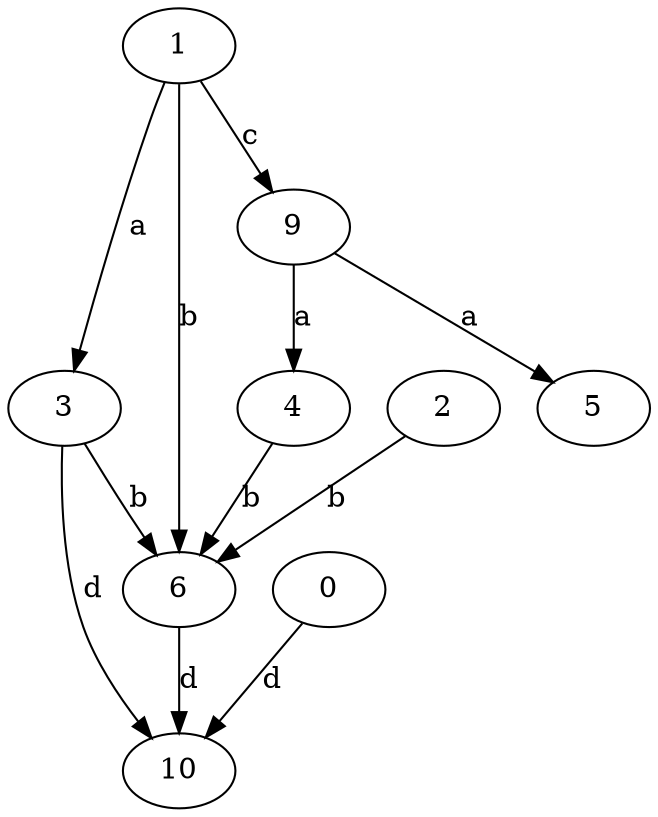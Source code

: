 strict digraph  {
2;
3;
4;
0;
5;
6;
9;
1;
10;
2 -> 6  [label=b];
3 -> 6  [label=b];
3 -> 10  [label=d];
4 -> 6  [label=b];
0 -> 10  [label=d];
6 -> 10  [label=d];
9 -> 4  [label=a];
9 -> 5  [label=a];
1 -> 3  [label=a];
1 -> 6  [label=b];
1 -> 9  [label=c];
}
